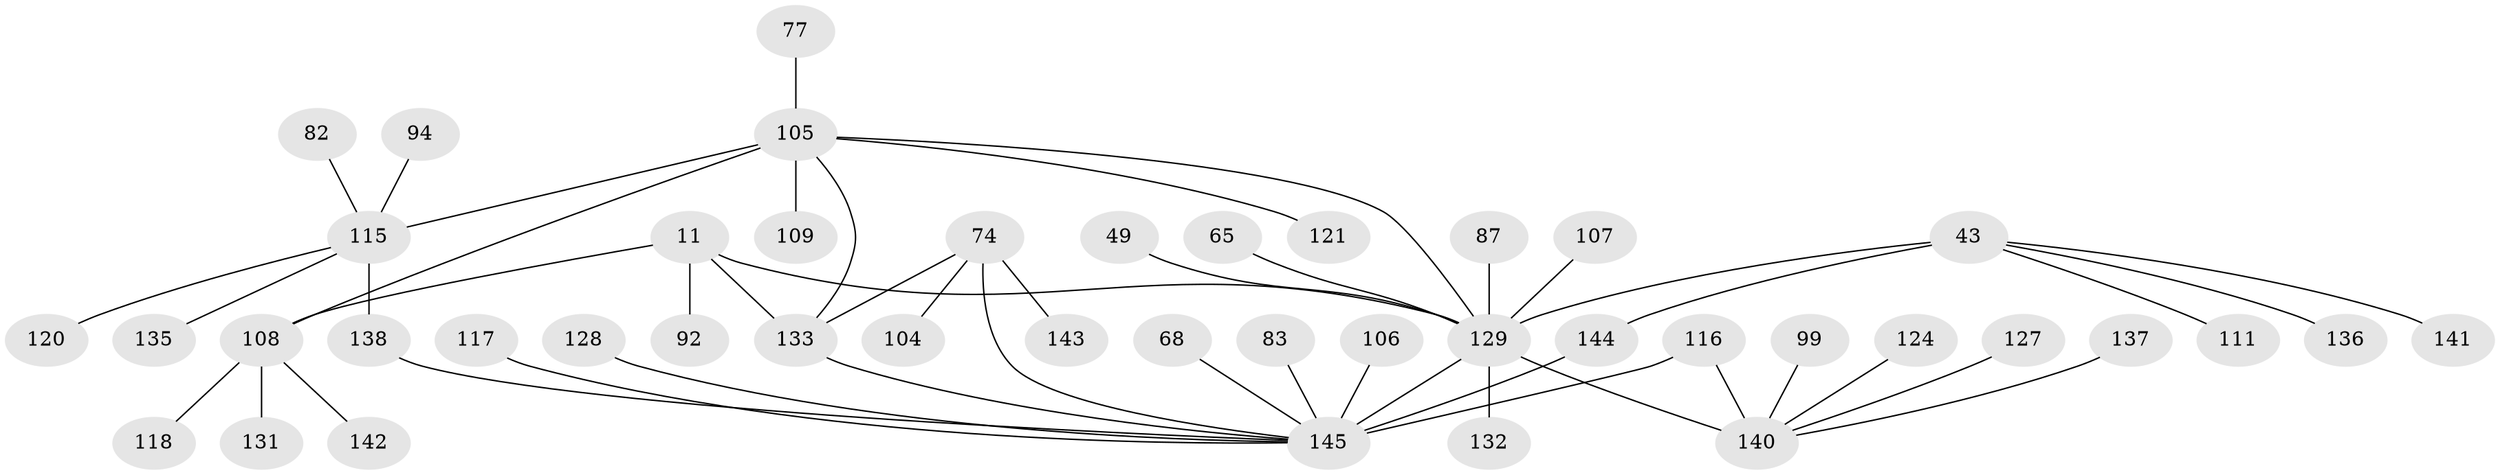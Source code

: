 // original degree distribution, {7: 0.006896551724137931, 3: 0.21379310344827587, 6: 0.020689655172413793, 4: 0.08275862068965517, 2: 0.21379310344827587, 5: 0.041379310344827586, 8: 0.006896551724137931, 1: 0.41379310344827586}
// Generated by graph-tools (version 1.1) at 2025/44/03/04/25 21:44:35]
// undirected, 43 vertices, 49 edges
graph export_dot {
graph [start="1"]
  node [color=gray90,style=filled];
  11 [super="+2"];
  43 [super="+13+16+42"];
  49;
  65;
  68;
  74 [super="+59"];
  77;
  82;
  83;
  87 [super="+40"];
  92 [super="+66"];
  94 [super="+51"];
  99;
  104;
  105 [super="+35+64+12"];
  106;
  107;
  108 [super="+39+41+79"];
  109 [super="+69"];
  111;
  115 [super="+53"];
  116;
  117;
  118;
  120;
  121;
  124;
  127;
  128;
  129 [super="+3+6+15+34"];
  131;
  132 [super="+113"];
  133 [super="+26+58+27+29+70+73+86+122+103"];
  135;
  136;
  137;
  138 [super="+72+78"];
  140 [super="+85+93+110+119"];
  141 [super="+126"];
  142 [super="+130+139"];
  143;
  144 [super="+89+96+100+123"];
  145 [super="+60+54+95"];
  11 -- 129 [weight=2];
  11 -- 108;
  11 -- 92;
  11 -- 133;
  43 -- 129 [weight=2];
  43 -- 136;
  43 -- 111;
  43 -- 144;
  43 -- 141;
  49 -- 129;
  65 -- 129;
  68 -- 145;
  74 -- 104;
  74 -- 143;
  74 -- 145 [weight=2];
  74 -- 133;
  77 -- 105;
  82 -- 115;
  83 -- 145;
  87 -- 129;
  94 -- 115;
  99 -- 140;
  105 -- 121;
  105 -- 129 [weight=2];
  105 -- 115 [weight=2];
  105 -- 108 [weight=2];
  105 -- 133;
  105 -- 109;
  106 -- 145;
  107 -- 129;
  108 -- 118;
  108 -- 131;
  108 -- 142;
  115 -- 135;
  115 -- 120;
  115 -- 138;
  116 -- 145;
  116 -- 140;
  117 -- 145;
  124 -- 140;
  127 -- 140;
  128 -- 145;
  129 -- 145 [weight=5];
  129 -- 140 [weight=3];
  129 -- 132;
  133 -- 145;
  137 -- 140;
  138 -- 145;
  144 -- 145;
}
